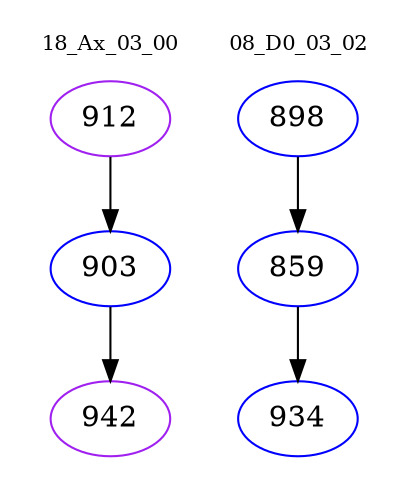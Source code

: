 digraph{
subgraph cluster_0 {
color = white
label = "18_Ax_03_00";
fontsize=10;
T0_912 [label="912", color="purple"]
T0_912 -> T0_903 [color="black"]
T0_903 [label="903", color="blue"]
T0_903 -> T0_942 [color="black"]
T0_942 [label="942", color="purple"]
}
subgraph cluster_1 {
color = white
label = "08_D0_03_02";
fontsize=10;
T1_898 [label="898", color="blue"]
T1_898 -> T1_859 [color="black"]
T1_859 [label="859", color="blue"]
T1_859 -> T1_934 [color="black"]
T1_934 [label="934", color="blue"]
}
}
